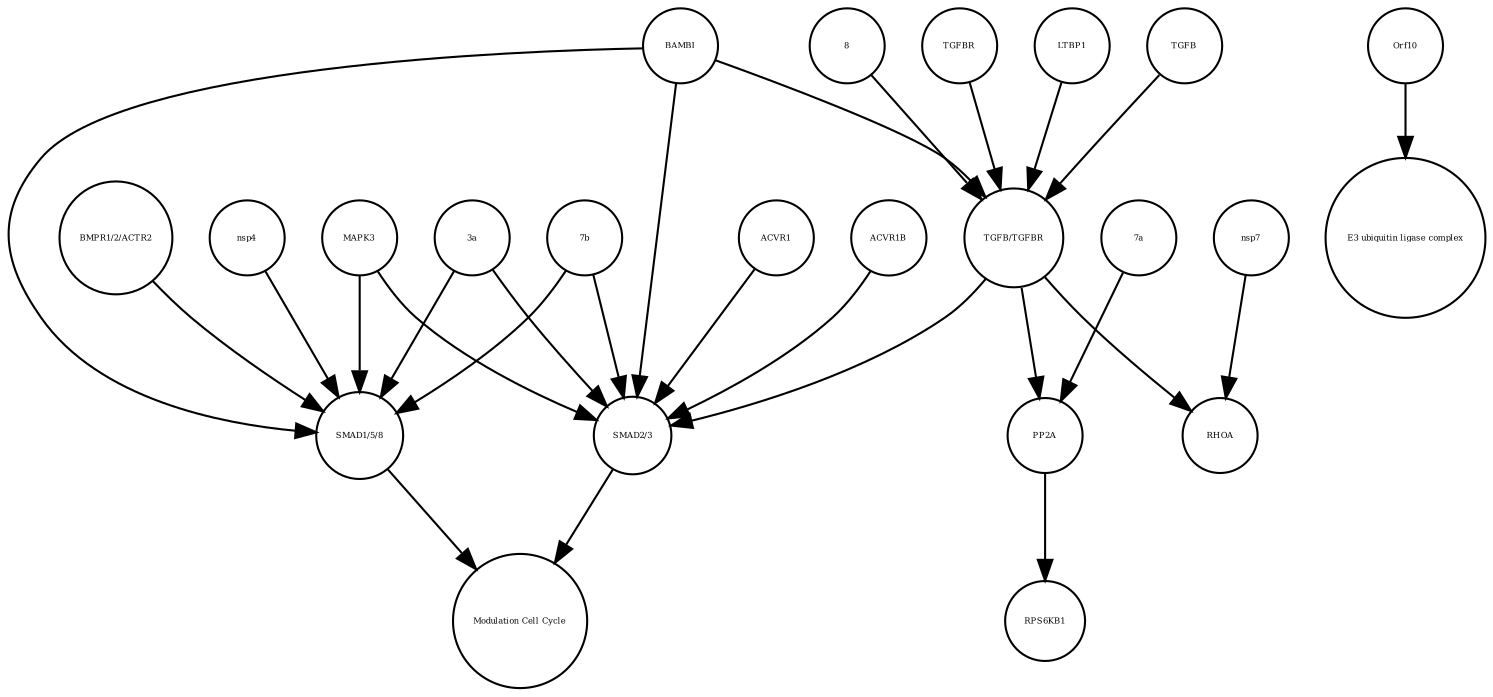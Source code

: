 strict digraph  {
"SMAD1/5/8" [annotation="", bipartite=0, cls=complex, fontsize=4, label="SMAD1/5/8", shape=circle];
"Modulation Cell Cycle" [annotation="", bipartite=0, cls=phenotype, fontsize=4, label="Modulation Cell Cycle", shape=circle];
"SMAD2/3" [annotation="", bipartite=0, cls=complex, fontsize=4, label="SMAD2/3", shape=circle];
TGFBR [annotation="", bipartite=0, cls=complex, fontsize=4, label=TGFBR, shape=circle];
BAMBI [annotation="", bipartite=0, cls=macromolecule, fontsize=4, label=BAMBI, shape=circle];
LTBP1 [annotation="", bipartite=0, cls=macromolecule, fontsize=4, label=LTBP1, shape=circle];
"TGFB/TGFBR" [annotation="", bipartite=0, cls=complex, fontsize=4, label="TGFB/TGFBR", shape=circle];
MAPK3 [annotation="", bipartite=0, cls=macromolecule, fontsize=4, label=MAPK3, shape=circle];
"3a" [annotation="", bipartite=0, cls=macromolecule, fontsize=4, label="3a", shape=circle];
PP2A [annotation="", bipartite=0, cls=complex, fontsize=4, label=PP2A, shape=circle];
RPS6KB1 [annotation="", bipartite=0, cls=macromolecule, fontsize=4, label=RPS6KB1, shape=circle];
ACVR1 [annotation="", bipartite=0, cls=macromolecule, fontsize=4, label=ACVR1, shape=circle];
TGFB [annotation="", bipartite=0, cls=macromolecule, fontsize=4, label=TGFB, shape=circle];
"7a" [annotation="", bipartite=0, cls=macromolecule, fontsize=4, label="7a", shape=circle];
"E3 ubiquitin ligase complex" [annotation="", bipartite=0, cls=complex, fontsize=4, label="E3 ubiquitin ligase complex", shape=circle];
8 [annotation="", bipartite=0, cls=macromolecule, fontsize=4, label=8, shape=circle];
ACVR1B [annotation="", bipartite=0, cls=macromolecule, fontsize=4, label=ACVR1B, shape=circle];
"BMPR1/2/ACTR2" [annotation="", bipartite=0, cls=complex, fontsize=4, label="BMPR1/2/ACTR2", shape=circle];
"7b" [annotation="", bipartite=0, cls=macromolecule, fontsize=4, label="7b", shape=circle];
Orf10 [annotation=urn_miriam_ncbiprotein_BCD58762, bipartite=0, cls=macromolecule, fontsize=4, label=Orf10, shape=circle];
RHOA [annotation="", bipartite=0, cls=macromolecule, fontsize=4, label=RHOA, shape=circle];
nsp7 [annotation="", bipartite=0, cls=macromolecule, fontsize=4, label=nsp7, shape=circle];
nsp4 [annotation="", bipartite=0, cls=macromolecule, fontsize=4, label=nsp4, shape=circle];
"SMAD1/5/8" -> "Modulation Cell Cycle"  [annotation="", interaction_type=stimulation];
"SMAD2/3" -> "Modulation Cell Cycle"  [annotation="", interaction_type=stimulation];
TGFBR -> "TGFB/TGFBR"  [annotation="", interaction_type=production];
BAMBI -> "TGFB/TGFBR"  [annotation="urn_miriam_doi_10.1101%2F2020.06.17.156455", interaction_type=inhibition];
BAMBI -> "SMAD2/3"  [annotation="urn_miriam_doi_10.1101%2F2020.06.17.156455", interaction_type=inhibition];
BAMBI -> "SMAD1/5/8"  [annotation="urn_miriam_doi_10.1101%2F2020.06.17.156455", interaction_type=inhibition];
LTBP1 -> "TGFB/TGFBR"  [annotation="urn_miriam_doi_10.1101%2F2020.06.17.156455", interaction_type=inhibition];
"TGFB/TGFBR" -> PP2A  [annotation="urn_miriam_doi_10.1101%2F2020.03.31.019216", interaction_type=stimulation];
"TGFB/TGFBR" -> RHOA  [annotation="urn_miriam_doi_10.1101%2F2020.06.17.156455", interaction_type=stimulation];
"TGFB/TGFBR" -> "SMAD2/3"  [annotation="urn_miriam_doi_10.1101%2F2020.06.17.156455", interaction_type=stimulation];
MAPK3 -> "SMAD2/3"  [annotation="urn_miriam_doi_10.1101%2F2020.06.17.156455", interaction_type=inhibition];
MAPK3 -> "SMAD1/5/8"  [annotation="urn_miriam_doi_10.1101%2F2020.06.17.156455", interaction_type=inhibition];
"3a" -> "SMAD2/3"  [annotation="urn_miriam_doi_10.1101%2F2020.06.17.156455", interaction_type=stimulation];
"3a" -> "SMAD1/5/8"  [annotation="urn_miriam_doi_10.1101%2F2020.06.17.156455", interaction_type=stimulation];
PP2A -> RPS6KB1  [annotation="", interaction_type=catalysis];
ACVR1 -> "SMAD2/3"  [annotation="urn_miriam_doi_10.1101%2F2020.06.17.156455", interaction_type=catalysis];
TGFB -> "TGFB/TGFBR"  [annotation="", interaction_type=production];
"7a" -> PP2A  [annotation="urn_miriam_doi_10.1101%2F2020.03.31.019216", interaction_type=stimulation];
8 -> "TGFB/TGFBR"  [annotation="urn_miriam_doi_10.1101%2F2020.06.17.156455", interaction_type=stimulation];
ACVR1B -> "SMAD2/3"  [annotation="urn_miriam_doi_10.1101%2F2020.06.17.156455", interaction_type=catalysis];
"BMPR1/2/ACTR2" -> "SMAD1/5/8"  [annotation="urn_miriam_doi_10.1101%2F2020.06.17.156455", interaction_type=catalysis];
"7b" -> "SMAD2/3"  [annotation="urn_miriam_doi_10.1101%2F2020.06.17.156455", interaction_type=stimulation];
"7b" -> "SMAD1/5/8"  [annotation="urn_miriam_doi_10.1101%2F2020.06.17.156455", interaction_type=stimulation];
Orf10 -> "E3 ubiquitin ligase complex"  [annotation="", interaction_type=production];
nsp7 -> RHOA  [annotation="urn_miriam_doi_10.1101%2F2020.06.17.156455", interaction_type=stimulation];
nsp4 -> "SMAD1/5/8"  [annotation="urn_miriam_doi_10.1101%2F2020.06.17.156455", interaction_type=stimulation];
}
